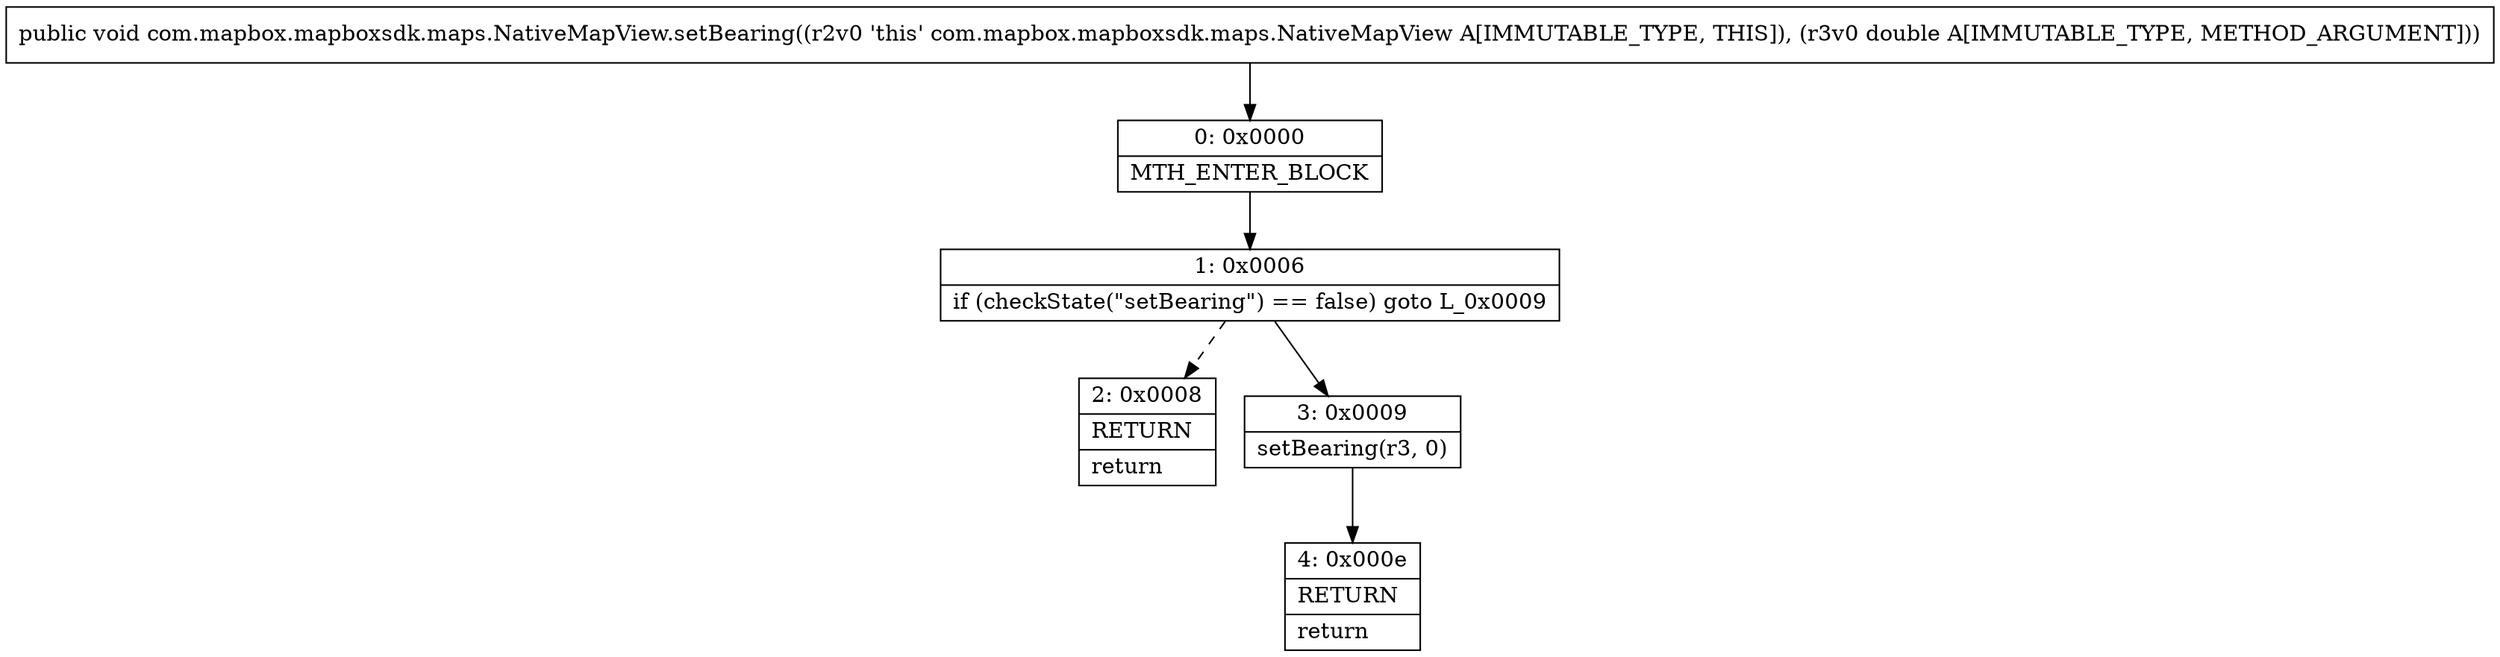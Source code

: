 digraph "CFG forcom.mapbox.mapboxsdk.maps.NativeMapView.setBearing(D)V" {
Node_0 [shape=record,label="{0\:\ 0x0000|MTH_ENTER_BLOCK\l}"];
Node_1 [shape=record,label="{1\:\ 0x0006|if (checkState(\"setBearing\") == false) goto L_0x0009\l}"];
Node_2 [shape=record,label="{2\:\ 0x0008|RETURN\l|return\l}"];
Node_3 [shape=record,label="{3\:\ 0x0009|setBearing(r3, 0)\l}"];
Node_4 [shape=record,label="{4\:\ 0x000e|RETURN\l|return\l}"];
MethodNode[shape=record,label="{public void com.mapbox.mapboxsdk.maps.NativeMapView.setBearing((r2v0 'this' com.mapbox.mapboxsdk.maps.NativeMapView A[IMMUTABLE_TYPE, THIS]), (r3v0 double A[IMMUTABLE_TYPE, METHOD_ARGUMENT])) }"];
MethodNode -> Node_0;
Node_0 -> Node_1;
Node_1 -> Node_2[style=dashed];
Node_1 -> Node_3;
Node_3 -> Node_4;
}

